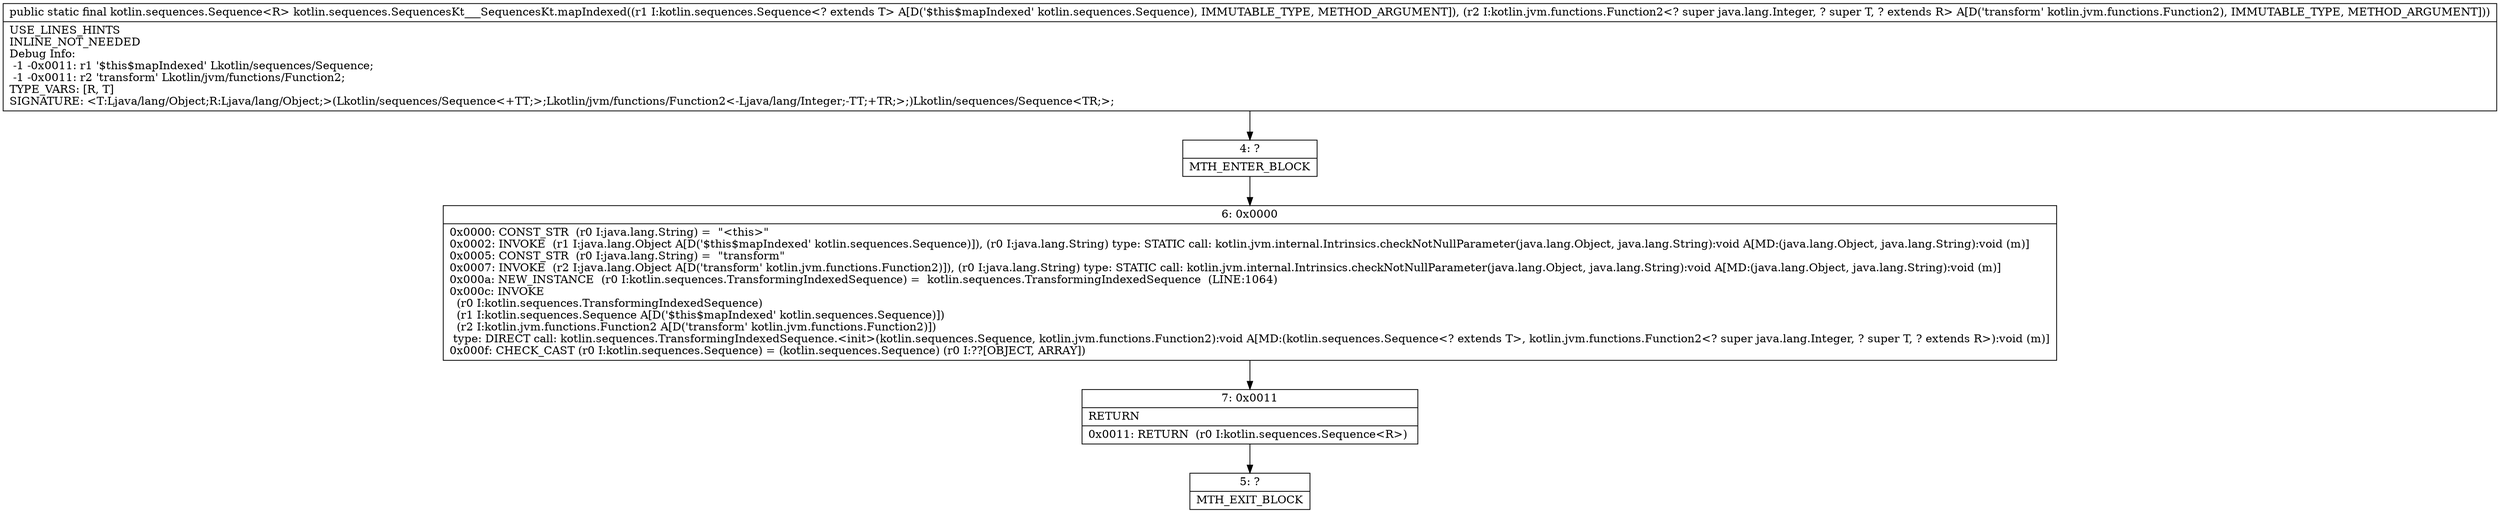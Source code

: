 digraph "CFG forkotlin.sequences.SequencesKt___SequencesKt.mapIndexed(Lkotlin\/sequences\/Sequence;Lkotlin\/jvm\/functions\/Function2;)Lkotlin\/sequences\/Sequence;" {
Node_4 [shape=record,label="{4\:\ ?|MTH_ENTER_BLOCK\l}"];
Node_6 [shape=record,label="{6\:\ 0x0000|0x0000: CONST_STR  (r0 I:java.lang.String) =  \"\<this\>\" \l0x0002: INVOKE  (r1 I:java.lang.Object A[D('$this$mapIndexed' kotlin.sequences.Sequence)]), (r0 I:java.lang.String) type: STATIC call: kotlin.jvm.internal.Intrinsics.checkNotNullParameter(java.lang.Object, java.lang.String):void A[MD:(java.lang.Object, java.lang.String):void (m)]\l0x0005: CONST_STR  (r0 I:java.lang.String) =  \"transform\" \l0x0007: INVOKE  (r2 I:java.lang.Object A[D('transform' kotlin.jvm.functions.Function2)]), (r0 I:java.lang.String) type: STATIC call: kotlin.jvm.internal.Intrinsics.checkNotNullParameter(java.lang.Object, java.lang.String):void A[MD:(java.lang.Object, java.lang.String):void (m)]\l0x000a: NEW_INSTANCE  (r0 I:kotlin.sequences.TransformingIndexedSequence) =  kotlin.sequences.TransformingIndexedSequence  (LINE:1064)\l0x000c: INVOKE  \l  (r0 I:kotlin.sequences.TransformingIndexedSequence)\l  (r1 I:kotlin.sequences.Sequence A[D('$this$mapIndexed' kotlin.sequences.Sequence)])\l  (r2 I:kotlin.jvm.functions.Function2 A[D('transform' kotlin.jvm.functions.Function2)])\l type: DIRECT call: kotlin.sequences.TransformingIndexedSequence.\<init\>(kotlin.sequences.Sequence, kotlin.jvm.functions.Function2):void A[MD:(kotlin.sequences.Sequence\<? extends T\>, kotlin.jvm.functions.Function2\<? super java.lang.Integer, ? super T, ? extends R\>):void (m)]\l0x000f: CHECK_CAST (r0 I:kotlin.sequences.Sequence) = (kotlin.sequences.Sequence) (r0 I:??[OBJECT, ARRAY]) \l}"];
Node_7 [shape=record,label="{7\:\ 0x0011|RETURN\l|0x0011: RETURN  (r0 I:kotlin.sequences.Sequence\<R\>) \l}"];
Node_5 [shape=record,label="{5\:\ ?|MTH_EXIT_BLOCK\l}"];
MethodNode[shape=record,label="{public static final kotlin.sequences.Sequence\<R\> kotlin.sequences.SequencesKt___SequencesKt.mapIndexed((r1 I:kotlin.sequences.Sequence\<? extends T\> A[D('$this$mapIndexed' kotlin.sequences.Sequence), IMMUTABLE_TYPE, METHOD_ARGUMENT]), (r2 I:kotlin.jvm.functions.Function2\<? super java.lang.Integer, ? super T, ? extends R\> A[D('transform' kotlin.jvm.functions.Function2), IMMUTABLE_TYPE, METHOD_ARGUMENT]))  | USE_LINES_HINTS\lINLINE_NOT_NEEDED\lDebug Info:\l  \-1 \-0x0011: r1 '$this$mapIndexed' Lkotlin\/sequences\/Sequence;\l  \-1 \-0x0011: r2 'transform' Lkotlin\/jvm\/functions\/Function2;\lTYPE_VARS: [R, T]\lSIGNATURE: \<T:Ljava\/lang\/Object;R:Ljava\/lang\/Object;\>(Lkotlin\/sequences\/Sequence\<+TT;\>;Lkotlin\/jvm\/functions\/Function2\<\-Ljava\/lang\/Integer;\-TT;+TR;\>;)Lkotlin\/sequences\/Sequence\<TR;\>;\l}"];
MethodNode -> Node_4;Node_4 -> Node_6;
Node_6 -> Node_7;
Node_7 -> Node_5;
}

